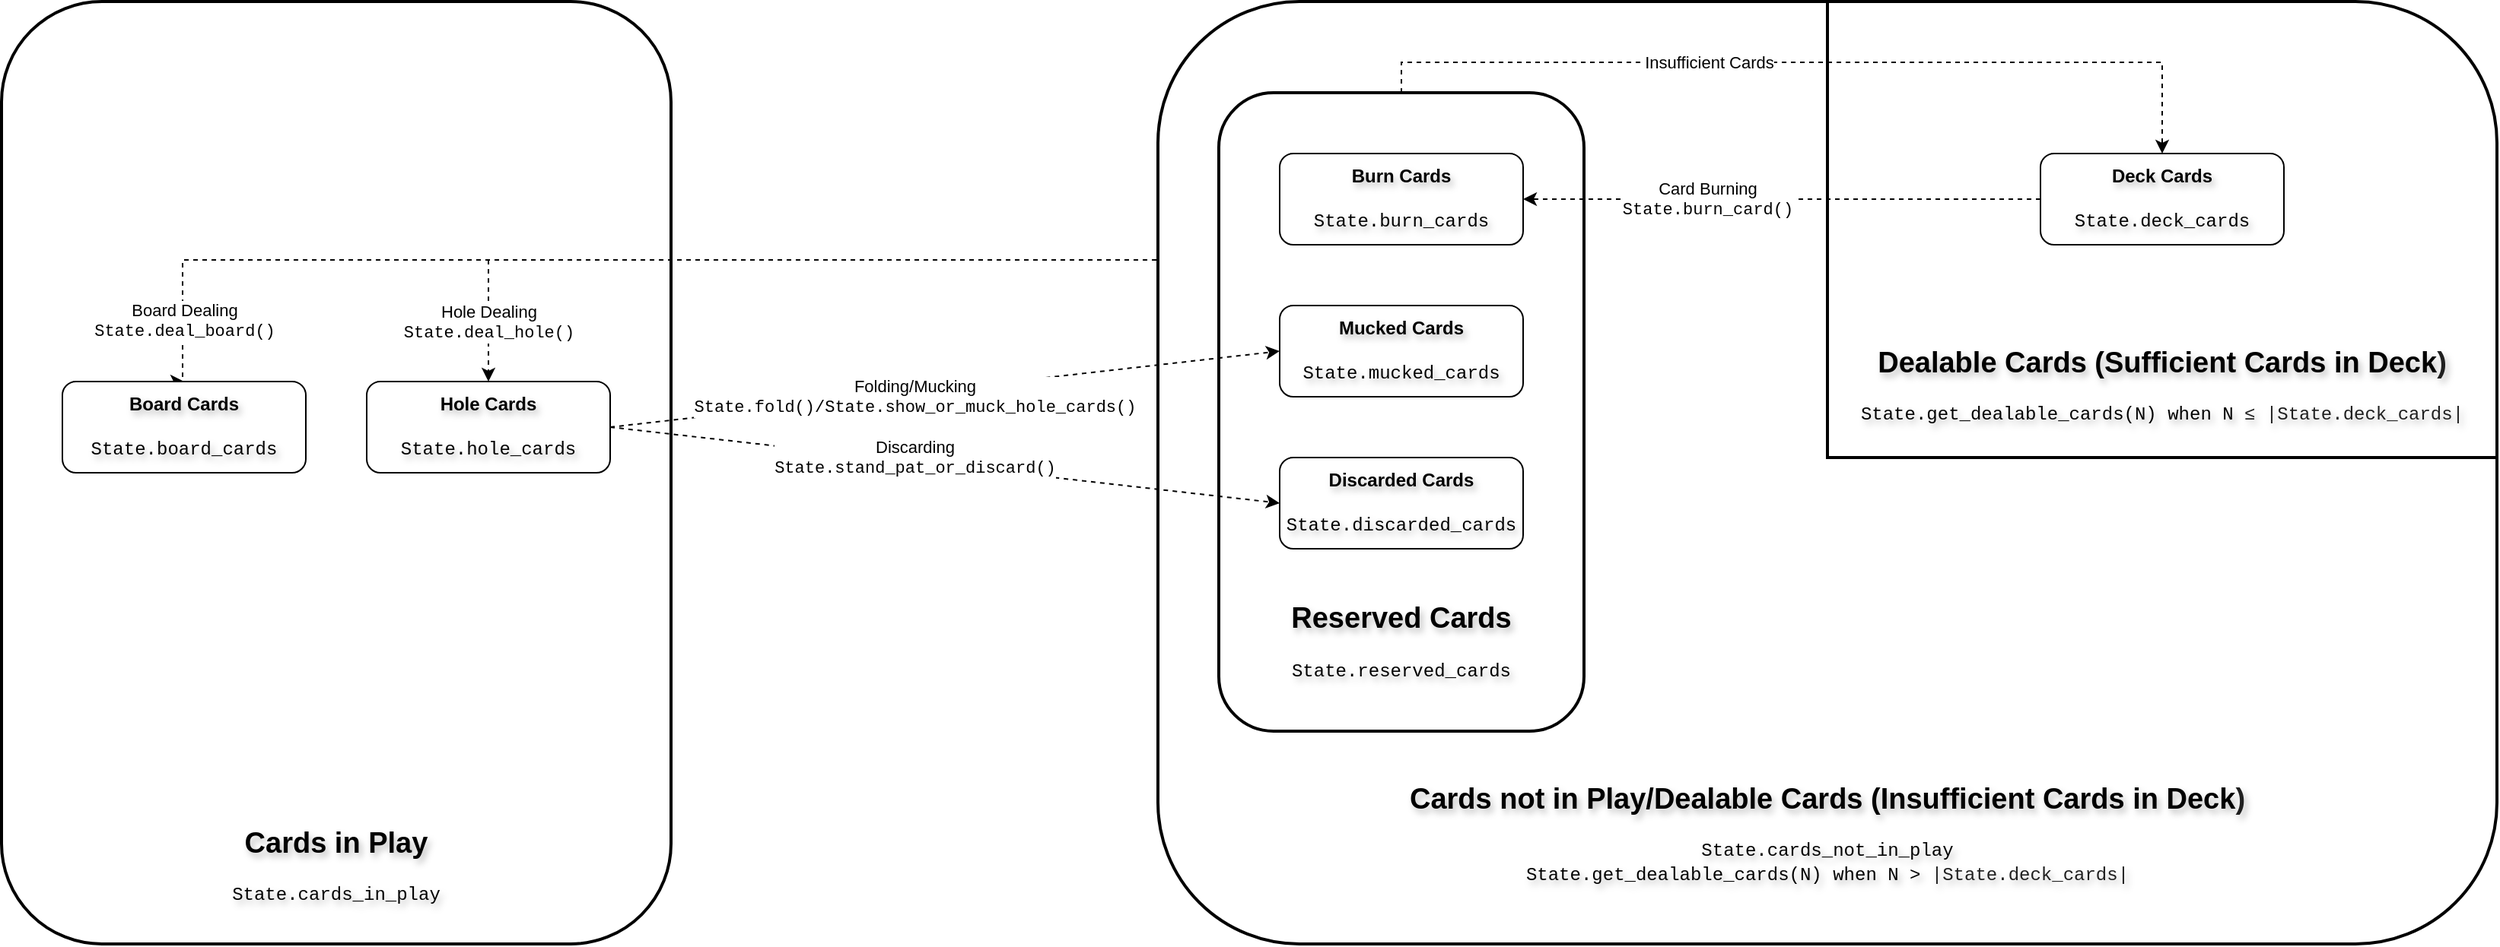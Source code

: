 <mxfile version="24.0.8" type="device">
  <diagram name="Page-1" id="9hLKhGnbqO0ZPyHHJBVp">
    <mxGraphModel dx="2788" dy="2151" grid="1" gridSize="10" guides="1" tooltips="1" connect="1" arrows="1" fold="1" page="1" pageScale="1" pageWidth="850" pageHeight="1100" math="0" shadow="0">
      <root>
        <mxCell id="0" />
        <mxCell id="1" parent="0" />
        <mxCell id="nl4g_ohaOCt-SJDADAla-5" value="&lt;div&gt;&lt;br&gt;&lt;/div&gt;&lt;div&gt;&lt;br&gt;&lt;/div&gt;&lt;div&gt;&lt;br&gt;&lt;/div&gt;&lt;div&gt;&lt;br&gt;&lt;/div&gt;&lt;div&gt;&lt;br&gt;&lt;/div&gt;&lt;div&gt;&lt;br&gt;&lt;/div&gt;&lt;div&gt;&lt;br&gt;&lt;/div&gt;&lt;div&gt;&lt;br&gt;&lt;/div&gt;&lt;div&gt;&lt;br&gt;&lt;/div&gt;&lt;div&gt;&lt;br&gt;&lt;/div&gt;&lt;div&gt;&lt;br&gt;&lt;/div&gt;&lt;div&gt;&lt;br&gt;&lt;/div&gt;&lt;div&gt;&lt;br&gt;&lt;/div&gt;&lt;div&gt;&lt;br&gt;&lt;/div&gt;&lt;div&gt;&lt;br&gt;&lt;/div&gt;&lt;div&gt;&lt;br&gt;&lt;/div&gt;&lt;div&gt;&lt;br&gt;&lt;/div&gt;&lt;div&gt;&lt;br&gt;&lt;/div&gt;&lt;div&gt;&lt;br&gt;&lt;/div&gt;&lt;div&gt;&lt;br&gt;&lt;/div&gt;&lt;div&gt;&lt;br&gt;&lt;/div&gt;&lt;div&gt;&lt;br&gt;&lt;/div&gt;&lt;div&gt;&lt;br&gt;&lt;/div&gt;&lt;div&gt;&lt;br&gt;&lt;/div&gt;&lt;div&gt;&lt;br&gt;&lt;/div&gt;&lt;div&gt;&lt;br&gt;&lt;/div&gt;&lt;div&gt;&lt;br&gt;&lt;/div&gt;&lt;div&gt;&lt;br&gt;&lt;/div&gt;&lt;div&gt;&lt;br&gt;&lt;/div&gt;&lt;div&gt;&lt;br&gt;&lt;/div&gt;&lt;div&gt;&lt;br&gt;&lt;/div&gt;&lt;div&gt;&lt;br&gt;&lt;/div&gt;&lt;div&gt;&lt;br&gt;&lt;/div&gt;&lt;div&gt;&lt;div&gt;&lt;b style=&quot;background-color: initial;&quot;&gt;&lt;font style=&quot;font-size: 19px;&quot;&gt;Cards not in Play&lt;/font&gt;&lt;/b&gt;&lt;b style=&quot;background-color: initial;&quot;&gt;&lt;font style=&quot;font-size: 19px;&quot;&gt;/&lt;/font&gt;&lt;/b&gt;&lt;b style=&quot;background-color: initial; font-size: 19px;&quot;&gt;Dealable Cards (Insufficient Cards in Deck&lt;span style=&quot;color: rgb(31, 31, 31); font-family: &amp;quot;Google Sans&amp;quot;, arial, sans-serif; text-align: left;&quot;&gt;)&lt;/span&gt;&lt;/b&gt;&lt;/div&gt;&lt;div&gt;&lt;br&gt;&lt;/div&gt;&lt;div&gt;&lt;font face=&quot;Courier New&quot;&gt;State.cards_not_in_play&lt;/font&gt;&lt;/div&gt;&lt;/div&gt;&lt;div&gt;&lt;div&gt;&lt;font face=&quot;Courier New&quot;&gt;State.get_dealable_cards(N)&amp;nbsp;&lt;/font&gt;&lt;font style=&quot;font-family: &amp;quot;Courier New&amp;quot;;&quot;&gt;when N &amp;gt;&lt;/font&gt;&lt;span style=&quot;font-family: &amp;quot;Courier New&amp;quot;; color: rgb(31, 31, 31); text-align: left;&quot;&gt;&amp;nbsp;|State.deck_cards|&lt;/span&gt;&lt;/div&gt;&lt;/div&gt;" style="rounded=1;whiteSpace=wrap;html=1;fillColor=none;textShadow=1;labelBackgroundColor=none;strokeWidth=2;" parent="1" vertex="1">
          <mxGeometry x="760" y="-900" width="880" height="620" as="geometry" />
        </mxCell>
        <mxCell id="nl4g_ohaOCt-SJDADAla-15" value="&lt;div&gt;&lt;br&gt;&lt;/div&gt;&lt;div&gt;&lt;br&gt;&lt;/div&gt;&lt;div&gt;&lt;br&gt;&lt;/div&gt;&lt;div&gt;&lt;br&gt;&lt;/div&gt;&lt;div&gt;&lt;br&gt;&lt;/div&gt;&lt;div&gt;&lt;br&gt;&lt;/div&gt;&lt;div&gt;&lt;br&gt;&lt;/div&gt;&lt;div&gt;&lt;br&gt;&lt;/div&gt;&lt;div&gt;&lt;br&gt;&lt;/div&gt;&lt;div&gt;&lt;br&gt;&lt;/div&gt;&lt;div&gt;&lt;br&gt;&lt;/div&gt;&lt;div&gt;&lt;br&gt;&lt;/div&gt;&lt;div&gt;&lt;br&gt;&lt;/div&gt;&lt;div&gt;&lt;br&gt;&lt;/div&gt;&lt;div&gt;&lt;br&gt;&lt;/div&gt;&lt;div&gt;&lt;br&gt;&lt;/div&gt;&lt;div&gt;&lt;br&gt;&lt;/div&gt;&lt;div&gt;&lt;br&gt;&lt;/div&gt;&lt;div&gt;&lt;br&gt;&lt;/div&gt;&lt;div&gt;&lt;br&gt;&lt;/div&gt;&lt;div&gt;&lt;br&gt;&lt;/div&gt;&lt;div&gt;&lt;br&gt;&lt;/div&gt;&lt;div&gt;&lt;br&gt;&lt;/div&gt;&lt;div&gt;&lt;br&gt;&lt;/div&gt;&lt;div&gt;&lt;br&gt;&lt;/div&gt;&lt;div&gt;&lt;br&gt;&lt;/div&gt;&lt;div&gt;&lt;br&gt;&lt;/div&gt;&lt;div&gt;&lt;br&gt;&lt;/div&gt;&lt;div&gt;&lt;br&gt;&lt;/div&gt;&lt;div&gt;&lt;br&gt;&lt;/div&gt;&lt;div&gt;&lt;br&gt;&lt;/div&gt;&lt;div&gt;&lt;br&gt;&lt;/div&gt;&lt;div&gt;&lt;br&gt;&lt;/div&gt;&lt;div&gt;&lt;br&gt;&lt;/div&gt;&lt;div&gt;&lt;br&gt;&lt;/div&gt;&lt;div&gt;&lt;br&gt;&lt;/div&gt;&lt;div&gt;&lt;b style=&quot;&quot;&gt;&lt;font style=&quot;font-size: 19px;&quot;&gt;Cards in Play&lt;/font&gt;&lt;/b&gt;&lt;br&gt;&lt;/div&gt;&lt;div style=&quot;&quot;&gt;&lt;font style=&quot;font-size: 12px;&quot;&gt;&lt;br&gt;&lt;/font&gt;&lt;/div&gt;&lt;div style=&quot;&quot;&gt;&lt;font face=&quot;Courier New&quot; style=&quot;font-size: 12px;&quot;&gt;State.cards_in_play&lt;/font&gt;&lt;/div&gt;" style="rounded=1;whiteSpace=wrap;html=1;fillColor=none;textShadow=1;labelBackgroundColor=none;strokeWidth=2;" parent="1" vertex="1">
          <mxGeometry y="-900" width="440" height="620" as="geometry" />
        </mxCell>
        <mxCell id="nl4g_ohaOCt-SJDADAla-21" value="&lt;div&gt;&lt;br&gt;&lt;/div&gt;&lt;div&gt;&lt;br&gt;&lt;/div&gt;&lt;div&gt;&lt;br&gt;&lt;/div&gt;&lt;div&gt;&lt;br&gt;&lt;/div&gt;&lt;div&gt;&lt;br&gt;&lt;/div&gt;&lt;div&gt;&lt;br&gt;&lt;/div&gt;&lt;div&gt;&lt;br&gt;&lt;/div&gt;&lt;div&gt;&lt;br&gt;&lt;/div&gt;&lt;div&gt;&lt;br&gt;&lt;/div&gt;&lt;div&gt;&lt;br&gt;&lt;/div&gt;&lt;div&gt;&lt;br&gt;&lt;/div&gt;&lt;div&gt;&lt;br&gt;&lt;/div&gt;&lt;div&gt;&lt;br&gt;&lt;/div&gt;&lt;div&gt;&lt;br&gt;&lt;/div&gt;&lt;div&gt;&lt;br&gt;&lt;/div&gt;&lt;div&gt;&lt;br&gt;&lt;/div&gt;&lt;div&gt;&lt;br&gt;&lt;/div&gt;&lt;div&gt;&lt;br&gt;&lt;/div&gt;&lt;div&gt;&lt;br&gt;&lt;/div&gt;&lt;div&gt;&lt;br&gt;&lt;/div&gt;&lt;div&gt;&lt;br&gt;&lt;/div&gt;&lt;div&gt;&lt;b style=&quot;&quot;&gt;&lt;font style=&quot;font-size: 19px;&quot;&gt;Reserved Cards&lt;/font&gt;&lt;/b&gt;&lt;br&gt;&lt;/div&gt;&lt;div style=&quot;&quot;&gt;&lt;font style=&quot;font-size: 12px;&quot;&gt;&lt;br&gt;&lt;/font&gt;&lt;/div&gt;&lt;div style=&quot;&quot;&gt;&lt;font face=&quot;Courier New&quot; style=&quot;font-size: 12px;&quot;&gt;State.reserved_cards&lt;/font&gt;&lt;/div&gt;" style="rounded=1;whiteSpace=wrap;html=1;fillColor=none;textShadow=1;labelBackgroundColor=none;strokeWidth=2;" parent="1" vertex="1">
          <mxGeometry x="800" y="-840" width="240" height="420" as="geometry" />
        </mxCell>
        <mxCell id="nl4g_ohaOCt-SJDADAla-49" style="edgeStyle=orthogonalEdgeStyle;rounded=0;orthogonalLoop=1;jettySize=auto;html=1;entryX=0.5;entryY=0;entryDx=0;entryDy=0;dashed=1;textShadow=1;labelBackgroundColor=none;" parent="1" edge="1" target="nl4g_ohaOCt-SJDADAla-9">
          <mxGeometry relative="1" as="geometry">
            <mxPoint x="759" y="-730" as="sourcePoint" />
            <mxPoint x="119.31" y="-650" as="targetPoint" />
            <Array as="points">
              <mxPoint x="759" y="-730" />
              <mxPoint x="119" y="-730" />
              <mxPoint x="119" y="-650" />
            </Array>
          </mxGeometry>
        </mxCell>
        <mxCell id="nl4g_ohaOCt-SJDADAla-51" value="&lt;div&gt;Board Dealing&lt;/div&gt;&lt;font face=&quot;Courier New&quot;&gt;State.deal_board()&lt;/font&gt;" style="edgeLabel;html=1;align=center;verticalAlign=middle;resizable=0;points=[];textShadow=0;labelBackgroundColor=default;" parent="nl4g_ohaOCt-SJDADAla-49" vertex="1" connectable="0">
          <mxGeometry x="0.468" y="-1" relative="1" as="geometry">
            <mxPoint x="-110" y="41" as="offset" />
          </mxGeometry>
        </mxCell>
        <mxCell id="nl4g_ohaOCt-SJDADAla-28" value="&lt;div&gt;&lt;b style=&quot;font-size: 19px;&quot;&gt;&lt;br&gt;&lt;/b&gt;&lt;/div&gt;&lt;div&gt;&lt;b style=&quot;font-size: 19px;&quot;&gt;&lt;br&gt;&lt;/b&gt;&lt;/div&gt;&lt;div&gt;&lt;b style=&quot;font-size: 19px;&quot;&gt;&lt;br&gt;&lt;/b&gt;&lt;/div&gt;&lt;div&gt;&lt;b style=&quot;font-size: 19px;&quot;&gt;&lt;br&gt;&lt;/b&gt;&lt;/div&gt;&lt;div&gt;&lt;b style=&quot;font-size: 19px;&quot;&gt;&lt;br&gt;&lt;/b&gt;&lt;/div&gt;&lt;div&gt;&lt;b style=&quot;font-size: 19px;&quot;&gt;&lt;br&gt;&lt;/b&gt;&lt;/div&gt;&lt;div&gt;&lt;b style=&quot;font-size: 19px;&quot;&gt;&lt;br&gt;&lt;/b&gt;&lt;/div&gt;&lt;div&gt;&lt;b style=&quot;font-size: 19px;&quot;&gt;&lt;br&gt;&lt;/b&gt;&lt;/div&gt;&lt;div&gt;&lt;b style=&quot;font-size: 19px;&quot;&gt;&lt;br&gt;&lt;/b&gt;&lt;/div&gt;&lt;div&gt;&lt;b style=&quot;font-size: 19px;&quot;&gt;Dealable Cards (Sufficient Cards in Deck&lt;span style=&quot;color: rgb(31, 31, 31); font-family: &amp;quot;Google Sans&amp;quot;, arial, sans-serif; text-align: left;&quot;&gt;)&lt;/span&gt;&lt;/b&gt;&lt;br&gt;&lt;/div&gt;&lt;div&gt;&lt;div&gt;&lt;br&gt;&lt;/div&gt;&lt;div&gt;&lt;font face=&quot;Courier New&quot;&gt;State.get_dealable_cards(N)&amp;nbsp;&lt;/font&gt;&lt;font style=&quot;font-family: &amp;quot;Courier New&amp;quot;;&quot;&gt;when N&amp;nbsp;&lt;/font&gt;&lt;span style=&quot;font-family: &amp;quot;Courier New&amp;quot;; color: rgb(31, 31, 31); text-align: left;&quot;&gt;≤ |State.deck_cards|&lt;/span&gt;&lt;/div&gt;&lt;/div&gt;" style="shape=partialRectangle;whiteSpace=wrap;html=1;top=0;right=0;fillColor=none;textShadow=1;labelBackgroundColor=none;strokeWidth=2;" parent="1" vertex="1">
          <mxGeometry x="1200" y="-900" width="440" height="300" as="geometry" />
        </mxCell>
        <mxCell id="nl4g_ohaOCt-SJDADAla-6" value="&lt;b&gt;Deck Cards&lt;/b&gt;&lt;div&gt;&lt;br&gt;&lt;div&gt;&lt;font face=&quot;Courier New&quot;&gt;State.deck_cards&lt;/font&gt;&lt;/div&gt;&lt;/div&gt;" style="rounded=1;whiteSpace=wrap;html=1;textShadow=1;labelBackgroundColor=none;" parent="1" vertex="1">
          <mxGeometry x="1340" y="-800" width="160" height="60" as="geometry" />
        </mxCell>
        <mxCell id="nl4g_ohaOCt-SJDADAla-7" value="&lt;b&gt;Mucked Cards&lt;/b&gt;&lt;div&gt;&lt;br&gt;&lt;div&gt;&lt;font face=&quot;Courier New&quot;&gt;State.mucked_cards&lt;/font&gt;&lt;/div&gt;&lt;/div&gt;" style="rounded=1;whiteSpace=wrap;html=1;textShadow=1;labelBackgroundColor=none;" parent="1" vertex="1">
          <mxGeometry x="840" y="-700" width="160" height="60" as="geometry" />
        </mxCell>
        <mxCell id="nl4g_ohaOCt-SJDADAla-8" value="&lt;b&gt;Burn Cards&lt;/b&gt;&lt;div&gt;&lt;br&gt;&lt;div&gt;&lt;font face=&quot;Courier New&quot;&gt;State.burn_cards&lt;/font&gt;&lt;/div&gt;&lt;/div&gt;" style="rounded=1;whiteSpace=wrap;html=1;textShadow=1;labelBackgroundColor=none;" parent="1" vertex="1">
          <mxGeometry x="840" y="-800" width="160" height="60" as="geometry" />
        </mxCell>
        <mxCell id="nl4g_ohaOCt-SJDADAla-9" value="&lt;b&gt;Board Cards&lt;/b&gt;&lt;div&gt;&lt;br&gt;&lt;div&gt;&lt;font face=&quot;Courier New&quot;&gt;State.board_cards&lt;/font&gt;&lt;/div&gt;&lt;/div&gt;" style="rounded=1;whiteSpace=wrap;html=1;textShadow=1;labelBackgroundColor=none;" parent="1" vertex="1">
          <mxGeometry x="40" y="-650" width="160" height="60" as="geometry" />
        </mxCell>
        <mxCell id="nl4g_ohaOCt-SJDADAla-10" value="&lt;font style=&quot;font-size: 12px;&quot;&gt;&lt;b&gt;Hole Cards&lt;/b&gt;&lt;/font&gt;&lt;div style=&quot;&quot;&gt;&lt;br&gt;&lt;div&gt;&lt;font face=&quot;Courier New&quot;&gt;State.hole_cards&lt;/font&gt;&lt;/div&gt;&lt;/div&gt;" style="rounded=1;whiteSpace=wrap;html=1;textShadow=1;labelBackgroundColor=none;" parent="1" vertex="1">
          <mxGeometry x="240" y="-650" width="160" height="60" as="geometry" />
        </mxCell>
        <mxCell id="nl4g_ohaOCt-SJDADAla-16" value="&lt;b&gt;Discarded Cards&lt;/b&gt;&lt;div&gt;&lt;br&gt;&lt;div&gt;&lt;font face=&quot;Courier New&quot;&gt;State.discarded_cards&lt;/font&gt;&lt;/div&gt;&lt;/div&gt;" style="rounded=1;whiteSpace=wrap;html=1;textShadow=1;labelBackgroundColor=none;" parent="1" vertex="1">
          <mxGeometry x="840" y="-600" width="160" height="60" as="geometry" />
        </mxCell>
        <mxCell id="nl4g_ohaOCt-SJDADAla-19" style="edgeStyle=orthogonalEdgeStyle;rounded=0;orthogonalLoop=1;jettySize=auto;html=1;exitX=0.5;exitY=0;exitDx=0;exitDy=0;entryX=0.5;entryY=0;entryDx=0;entryDy=0;dashed=1;textShadow=1;labelBackgroundColor=none;" parent="1" source="nl4g_ohaOCt-SJDADAla-21" target="nl4g_ohaOCt-SJDADAla-6" edge="1">
          <mxGeometry relative="1" as="geometry">
            <Array as="points">
              <mxPoint x="920" y="-860" />
              <mxPoint x="1420" y="-860" />
            </Array>
          </mxGeometry>
        </mxCell>
        <mxCell id="nl4g_ohaOCt-SJDADAla-20" value="Insufficient Cards" style="edgeLabel;html=1;align=center;verticalAlign=middle;resizable=0;points=[];textShadow=0;labelBackgroundColor=default;" parent="nl4g_ohaOCt-SJDADAla-19" vertex="1" connectable="0">
          <mxGeometry x="-0.046" relative="1" as="geometry">
            <mxPoint x="-55" as="offset" />
          </mxGeometry>
        </mxCell>
        <mxCell id="nl4g_ohaOCt-SJDADAla-22" value="" style="endArrow=classic;html=1;rounded=0;exitX=0;exitY=0.5;exitDx=0;exitDy=0;dashed=1;textShadow=1;labelBackgroundColor=none;entryX=1;entryY=0.5;entryDx=0;entryDy=0;" parent="1" source="nl4g_ohaOCt-SJDADAla-6" target="nl4g_ohaOCt-SJDADAla-8" edge="1">
          <mxGeometry width="50" height="50" relative="1" as="geometry">
            <mxPoint x="1247.66" y="729.95" as="sourcePoint" />
            <mxPoint x="1110" y="-1070" as="targetPoint" />
          </mxGeometry>
        </mxCell>
        <mxCell id="nl4g_ohaOCt-SJDADAla-23" value="Card Burning&lt;div&gt;&lt;font face=&quot;Courier New&quot;&gt;State.burn_card()&lt;/font&gt;&lt;/div&gt;" style="edgeLabel;html=1;align=center;verticalAlign=middle;resizable=0;points=[];textShadow=0;labelBackgroundColor=default;" parent="nl4g_ohaOCt-SJDADAla-22" vertex="1" connectable="0">
          <mxGeometry x="-0.015" y="-1" relative="1" as="geometry">
            <mxPoint x="-52" y="1" as="offset" />
          </mxGeometry>
        </mxCell>
        <mxCell id="nl4g_ohaOCt-SJDADAla-44" value="" style="endArrow=classic;html=1;rounded=0;exitX=1;exitY=0.5;exitDx=0;exitDy=0;entryX=0;entryY=0.5;entryDx=0;entryDy=0;dashed=1;textShadow=1;labelBackgroundColor=none;" parent="1" source="nl4g_ohaOCt-SJDADAla-10" target="nl4g_ohaOCt-SJDADAla-16" edge="1">
          <mxGeometry width="50" height="50" relative="1" as="geometry">
            <mxPoint x="690" y="-650" as="sourcePoint" />
            <mxPoint x="740" y="-700" as="targetPoint" />
          </mxGeometry>
        </mxCell>
        <mxCell id="nl4g_ohaOCt-SJDADAla-45" value="Discarding&lt;div&gt;&lt;font face=&quot;Courier New&quot;&gt;State.stand_pat_or_discard()&lt;/font&gt;&lt;/div&gt;" style="edgeLabel;html=1;align=center;verticalAlign=middle;resizable=0;points=[];textShadow=0;labelBackgroundColor=default;" parent="nl4g_ohaOCt-SJDADAla-44" vertex="1" connectable="0">
          <mxGeometry x="-0.001" y="-1" relative="1" as="geometry">
            <mxPoint x="-20" y="-6" as="offset" />
          </mxGeometry>
        </mxCell>
        <mxCell id="nl4g_ohaOCt-SJDADAla-46" value="" style="endArrow=classic;html=1;rounded=0;entryX=0;entryY=0.5;entryDx=0;entryDy=0;dashed=1;textShadow=1;labelBackgroundColor=none;exitX=1;exitY=0.5;exitDx=0;exitDy=0;" parent="1" source="nl4g_ohaOCt-SJDADAla-10" target="nl4g_ohaOCt-SJDADAla-7" edge="1">
          <mxGeometry width="50" height="50" relative="1" as="geometry">
            <mxPoint x="960" y="-570" as="sourcePoint" />
            <mxPoint x="1010" y="-660" as="targetPoint" />
          </mxGeometry>
        </mxCell>
        <mxCell id="nl4g_ohaOCt-SJDADAla-47" value="Folding/Mucking&lt;div&gt;&lt;font face=&quot;Courier New&quot;&gt;State.fold()/State.show_or_muck_hole_cards()&lt;/font&gt;&lt;/div&gt;" style="edgeLabel;html=1;align=center;verticalAlign=middle;resizable=0;points=[];textShadow=0;labelBackgroundColor=default;" parent="nl4g_ohaOCt-SJDADAla-46" vertex="1" connectable="0">
          <mxGeometry x="0.005" relative="1" as="geometry">
            <mxPoint x="-21" y="5" as="offset" />
          </mxGeometry>
        </mxCell>
        <mxCell id="WGSXOvfb72F14EieoRrB-1" value="" style="endArrow=classic;html=1;rounded=0;entryX=0.5;entryY=0;entryDx=0;entryDy=0;dashed=1;" edge="1" parent="1" target="nl4g_ohaOCt-SJDADAla-10">
          <mxGeometry width="50" height="50" relative="1" as="geometry">
            <mxPoint x="320" y="-730" as="sourcePoint" />
            <mxPoint x="320" y="-740" as="targetPoint" />
          </mxGeometry>
        </mxCell>
        <mxCell id="WGSXOvfb72F14EieoRrB-2" value="Hole Dealing&lt;div&gt;&lt;font face=&quot;Courier New&quot;&gt;State.deal_hole()&lt;/font&gt;&lt;/div&gt;" style="edgeLabel;html=1;align=center;verticalAlign=middle;resizable=0;points=[];" vertex="1" connectable="0" parent="WGSXOvfb72F14EieoRrB-1">
          <mxGeometry x="0.008" relative="1" as="geometry">
            <mxPoint as="offset" />
          </mxGeometry>
        </mxCell>
      </root>
    </mxGraphModel>
  </diagram>
</mxfile>
